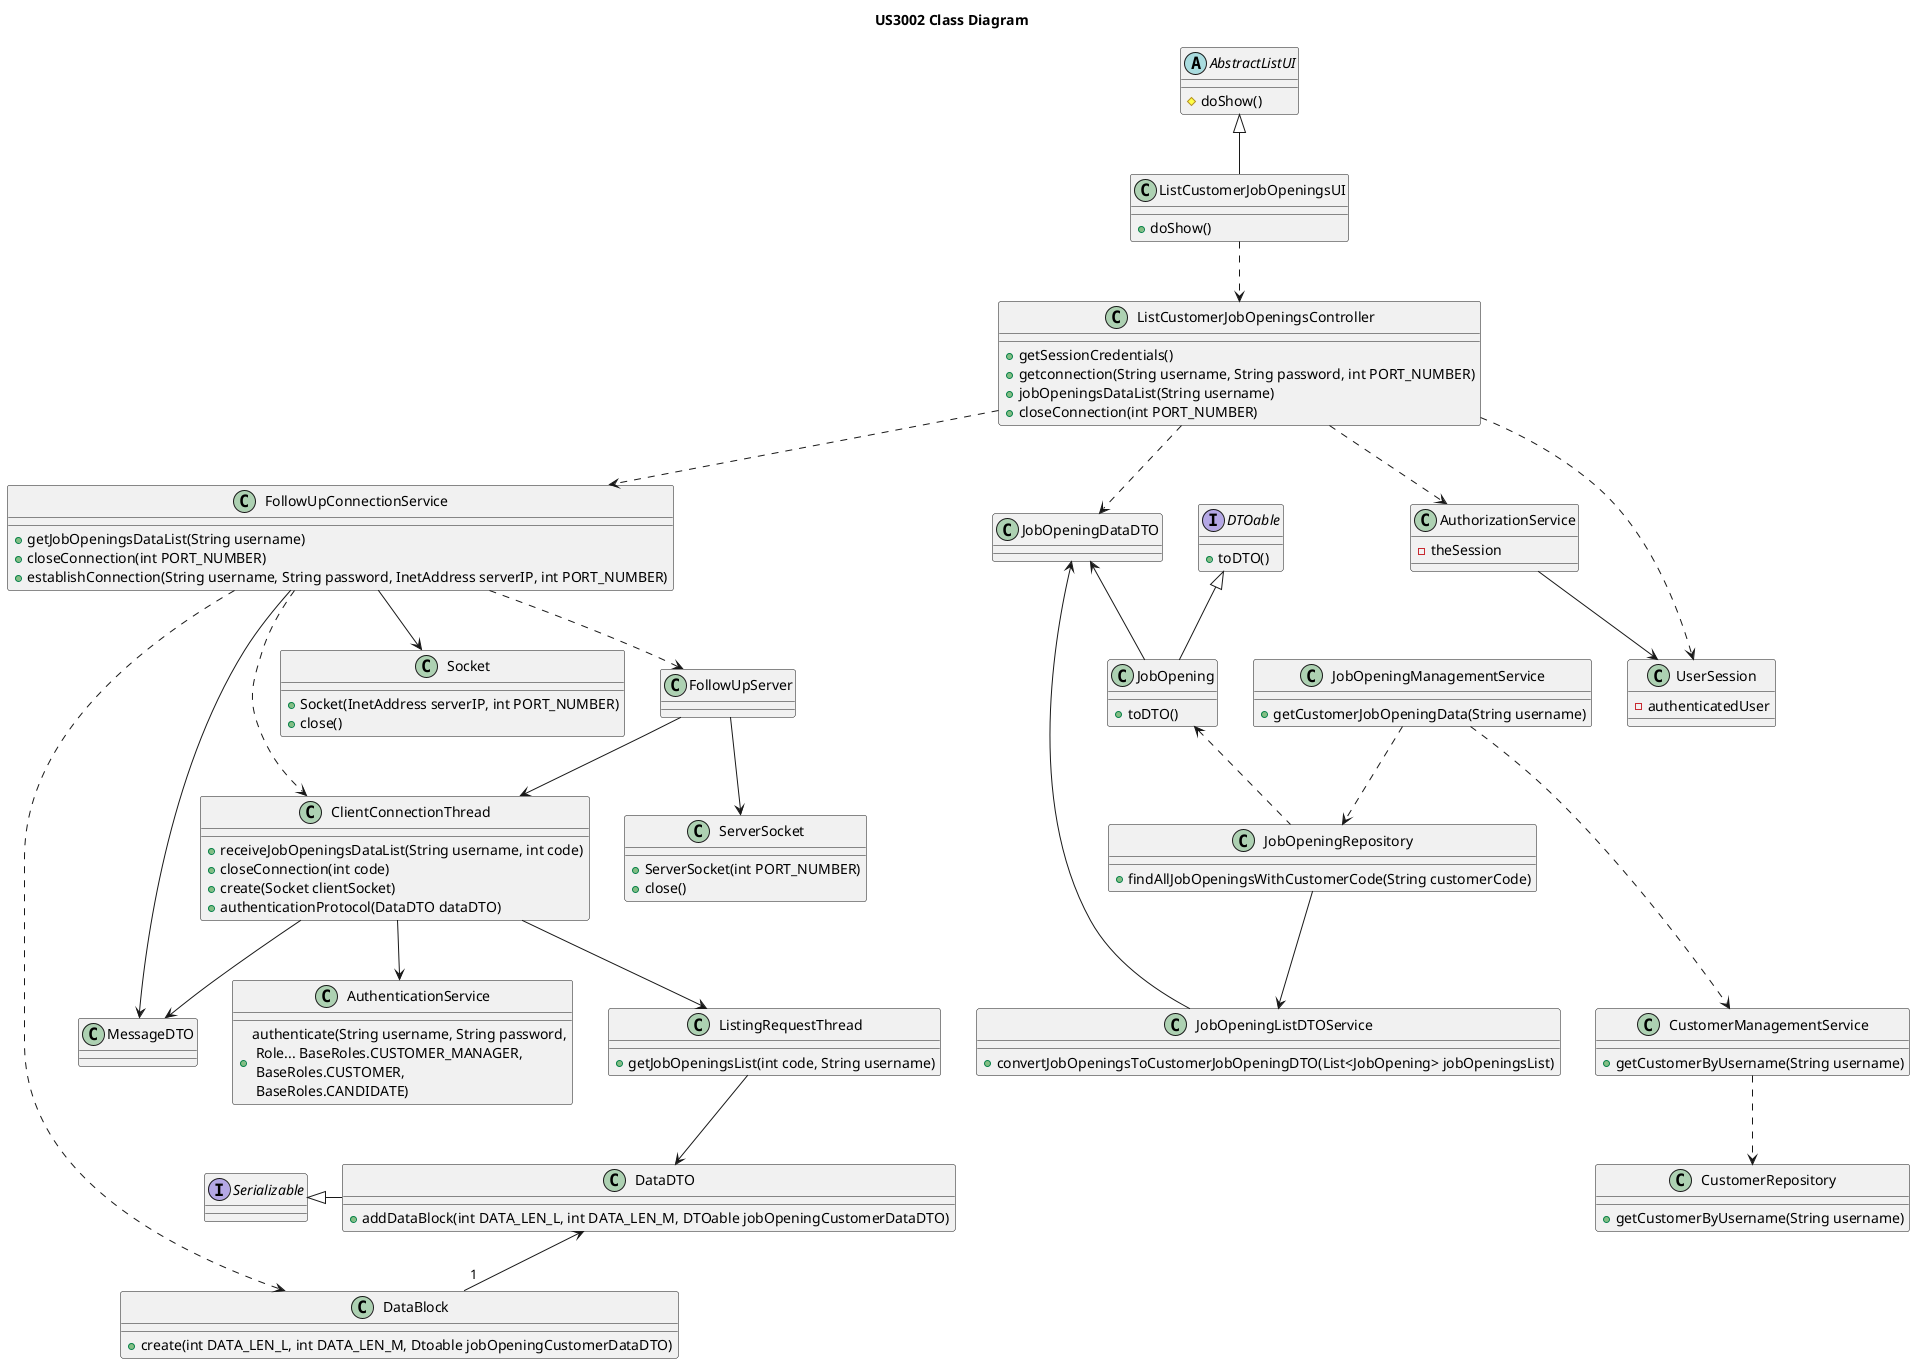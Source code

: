 @startuml
'https://plantuml.com/class-diagram

title US3002 Class Diagram

abstract class AbstractListUI {
# doShow()
}

interface Serializable {}

interface DTOable {
+ toDTO()
}

class ListCustomerJobOpeningsUI {
+ doShow()
}

class ListCustomerJobOpeningsController {
+ getSessionCredentials()
+ getconnection(String username, String password, int PORT_NUMBER)
+ jobOpeningsDataList(String username)
+ closeConnection(int PORT_NUMBER)
}


class FollowUpConnectionService {
+ getJobOpeningsDataList(String username)
+ closeConnection(int PORT_NUMBER)
+ establishConnection(String username, String password, InetAddress serverIP, int PORT_NUMBER)
}



class ClientConnectionThread {
+ receiveJobOpeningsDataList(String username, int code)
+ closeConnection(int code)
+ create(Socket clientSocket)
+ authenticationProtocol(DataDTO dataDTO)
}

class DataDTO {
+ addDataBlock(int DATA_LEN_L, int DATA_LEN_M, DTOable jobOpeningCustomerDataDTO)
}


class DataBlock {
+ create(int DATA_LEN_L, int DATA_LEN_M, Dtoable jobOpeningCustomerDataDTO)
}

class ListingRequestThread {
+ getJobOpeningsList(int code, String username)
}


class JobOpeningManagementService {
+ getCustomerJobOpeningData(String username)
}


class JobOpeningListDTOService {
+ convertJobOpeningsToCustomerJobOpeningDTO(List<JobOpening> jobOpeningsList)
}

class CustomerManagementService {
+ getCustomerByUsername(String username)
}

class CustomerRepository {
+ getCustomerByUsername(String username)
}

class JobOpeningRepository {
+ findAllJobOpeningsWithCustomerCode(String customerCode)
}

class AuthorizationService {
- theSession
}

class UserSession {
- authenticatedUser
}

class MessageDTO {}

class FollowUpServer {}

class AuthenticationService {
+  authenticate(String username, String password,\n Role... BaseRoles.CUSTOMER_MANAGER,\n BaseRoles.CUSTOMER,\n BaseRoles.CANDIDATE)
}

class JobOpening {
+ toDTO()
}

class Socket {
+ Socket(InetAddress serverIP, int PORT_NUMBER)
+ close()
}

class ServerSocket {
+ ServerSocket(int PORT_NUMBER)
+ close()
}

class JobOpeningDataDTO {}

' ASSOCIATIONS

AbstractListUI <|-- ListCustomerJobOpeningsUI
DTOable <|-- JobOpening
Serializable <|- DataDTO

ListCustomerJobOpeningsUI ..> ListCustomerJobOpeningsController

ListCustomerJobOpeningsController ..> AuthorizationService
ListCustomerJobOpeningsController ..> FollowUpConnectionService
ListCustomerJobOpeningsController ..> JobOpeningDataDTO
ListCustomerJobOpeningsController ..> UserSession


FollowUpConnectionService ..> FollowUpServer
FollowUpConnectionService ..> ClientConnectionThread
FollowUpServer --> ClientConnectionThread
ClientConnectionThread --> ListingRequestThread
ClientConnectionThread --> AuthenticationService
ClientConnectionThread --> MessageDTO

FollowUpConnectionService --> Socket
FollowUpServer --> ServerSocket

JobOpeningManagementService ..> JobOpeningRepository
JobOpeningRepository .up.> JobOpening
JobOpening -up-> JobOpeningDataDTO
JobOpeningListDTOService -up-> JobOpeningDataDTO
JobOpeningRepository --> JobOpeningListDTOService

JobOpeningManagementService ...> CustomerManagementService

CustomerManagementService ..> CustomerRepository

MessageDTO <-- FollowUpConnectionService

AuthorizationService --> UserSession

ListingRequestThread --> DataDTO

DataDTO <-- "1" DataBlock

FollowUpConnectionService .> DataBlock

@enduml